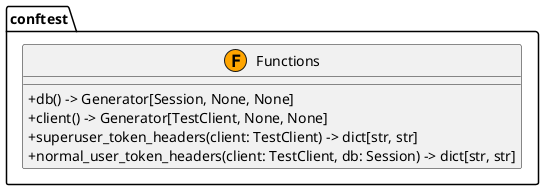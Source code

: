 @startuml
skinparam classAttributeIconSize 0

package "conftest" {
  class Functions <<(F,orange)>> {
    +db() -> Generator[Session, None, None]
    +client() -> Generator[TestClient, None, None]
    +superuser_token_headers(client: TestClient) -> dict[str, str]
    +normal_user_token_headers(client: TestClient, db: Session) -> dict[str, str]
  }
}

' Relationships
@enduml